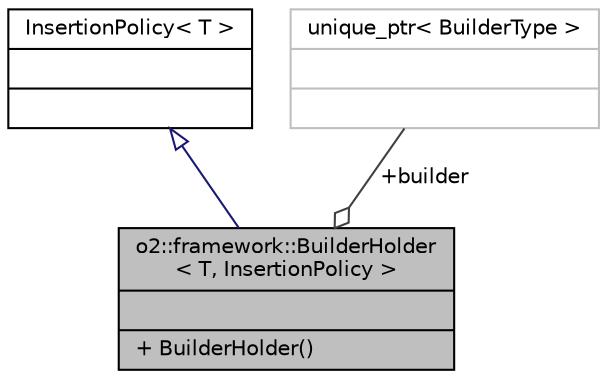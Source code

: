 digraph "o2::framework::BuilderHolder&lt; T, InsertionPolicy &gt;"
{
 // INTERACTIVE_SVG=YES
  bgcolor="transparent";
  edge [fontname="Helvetica",fontsize="10",labelfontname="Helvetica",labelfontsize="10"];
  node [fontname="Helvetica",fontsize="10",shape=record];
  Node2 [label="{o2::framework::BuilderHolder\l\< T, InsertionPolicy \>\n||+ BuilderHolder()\l}",height=0.2,width=0.4,color="black", fillcolor="grey75", style="filled", fontcolor="black"];
  Node3 -> Node2 [dir="back",color="midnightblue",fontsize="10",style="solid",arrowtail="onormal",fontname="Helvetica"];
  Node3 [label="{InsertionPolicy\< T \>\n||}",height=0.2,width=0.4,color="black",URL="$db/d33/classInsertionPolicy.html"];
  Node4 -> Node2 [color="grey25",fontsize="10",style="solid",label=" +builder" ,arrowhead="odiamond",fontname="Helvetica"];
  Node4 [label="{unique_ptr\< BuilderType \>\n||}",height=0.2,width=0.4,color="grey75"];
}
